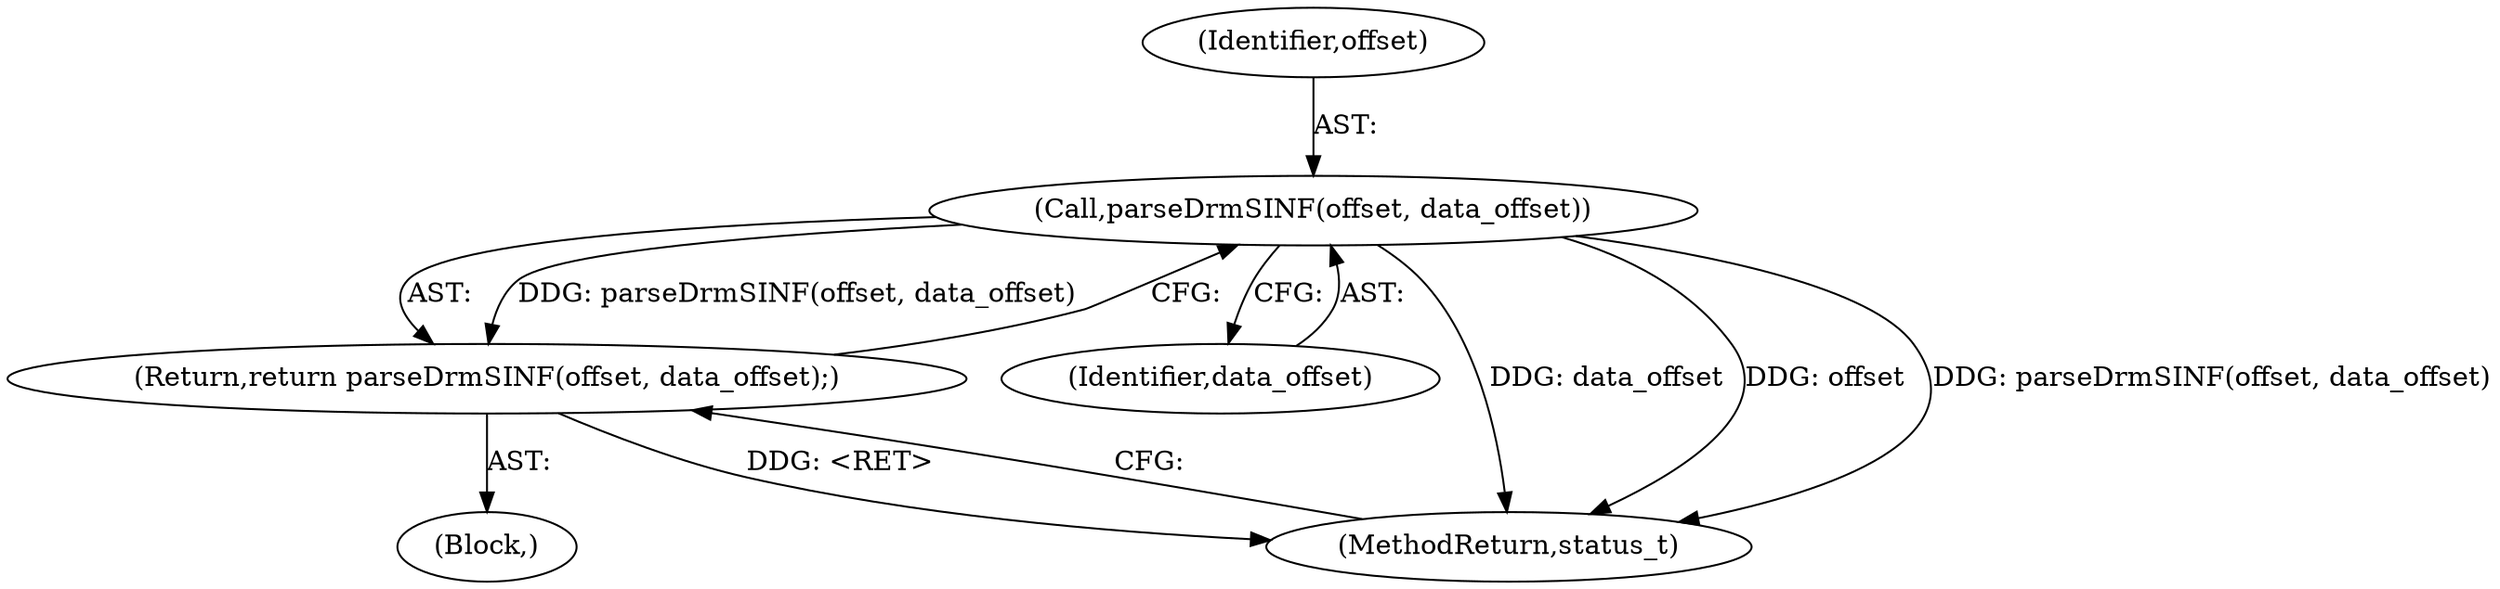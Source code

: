 digraph "0_Android_2674a7218eaa3c87f2ee26d26da5b9170e10f859@pointer" {
"1002594" [label="(Call,parseDrmSINF(offset, data_offset))"];
"1002593" [label="(Return,return parseDrmSINF(offset, data_offset);)"];
"1002573" [label="(Block,)"];
"1002596" [label="(Identifier,data_offset)"];
"1002594" [label="(Call,parseDrmSINF(offset, data_offset))"];
"1002593" [label="(Return,return parseDrmSINF(offset, data_offset);)"];
"1002927" [label="(MethodReturn,status_t)"];
"1002595" [label="(Identifier,offset)"];
"1002594" -> "1002593"  [label="AST: "];
"1002594" -> "1002596"  [label="CFG: "];
"1002595" -> "1002594"  [label="AST: "];
"1002596" -> "1002594"  [label="AST: "];
"1002593" -> "1002594"  [label="CFG: "];
"1002594" -> "1002927"  [label="DDG: data_offset"];
"1002594" -> "1002927"  [label="DDG: offset"];
"1002594" -> "1002927"  [label="DDG: parseDrmSINF(offset, data_offset)"];
"1002594" -> "1002593"  [label="DDG: parseDrmSINF(offset, data_offset)"];
"1002593" -> "1002573"  [label="AST: "];
"1002927" -> "1002593"  [label="CFG: "];
"1002593" -> "1002927"  [label="DDG: <RET>"];
}
